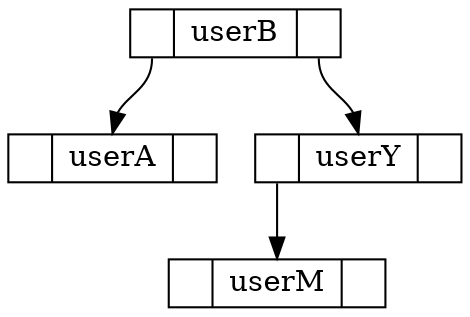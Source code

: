 digraph userAVL {node[shape = record,height=.1];
nodeAVLuserA[label = "<f0> |<f1> userA|<f2> "];
nodeAVLuserB[label = "<f0> |<f1> userB|<f2> "];
nodeAVLuserM[label = "<f0> |<f1> userM|<f2> "];
nodeAVLuserY[label = "<f0> |<f1> userY|<f2> "];
"nodeAVLuserB":f2 -> "nodeAVLuserY":f1;
"nodeAVLuserB":f0 -> "nodeAVLuserA":f1;
"nodeAVLuserY":f0 -> "nodeAVLuserM":f1;
}